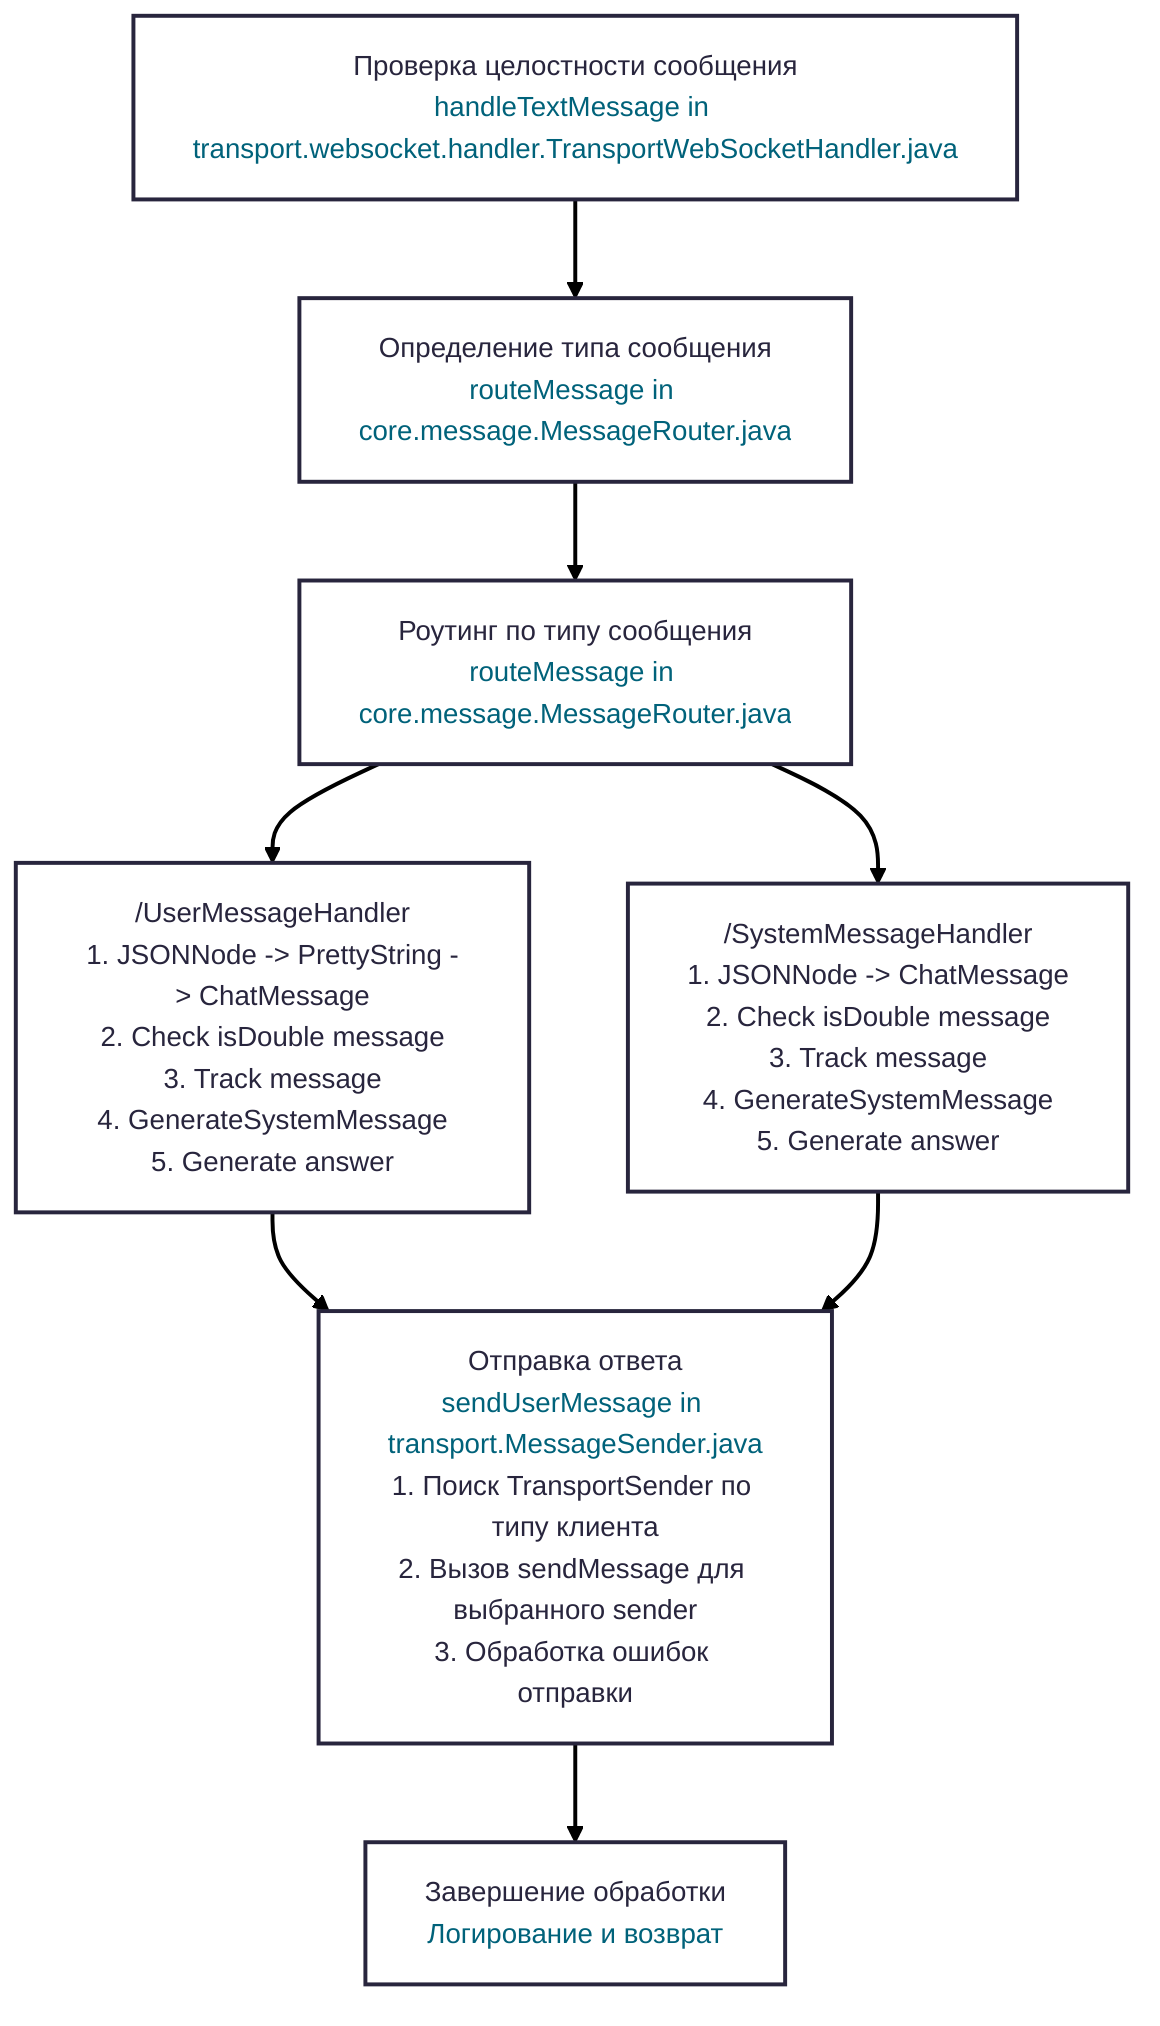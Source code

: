 ---
config:
  theme: redux
---
flowchart TD
n1["Проверка целостности сообщения<br><span style='color:#00627a'>handleTextMessage in transport.websocket.handler.TransportWebSocketHandler.java</span>"] --> n2["Определение типа сообщения<br><span style='color:#00627a'>routeMessage in core.message.MessageRouter.java</span>"]
    n2 --> n3["Роутинг по типу сообщения<br><span style='color:#00627a'>routeMessage in core.message.MessageRouter.java</span>"]
    n3 --> n4["/UserMessageHandler<br>1. JSONNode -> PrettyString -> ChatMessage<br>2. Check isDouble message<br>3. Track message<br>4. GenerateSystemMessage<br>5. Generate answer"]
    n3 --> n5["/SystemMessageHandler<br>1. JSONNode -> ChatMessage<br>2. Check isDouble message<br>3. Track message<br>4. GenerateSystemMessage<br>5. Generate answer"]
    n4 --> n6["Отправка ответа<br><span style='color:#00627a'>sendUserMessage in transport.MessageSender.java</span><br>1. Поиск TransportSender по типу клиента<br>2. Вызов sendMessage для выбранного sender<br>3. Обработка ошибок отправки"]
    n5 --> n6
    n6 --> n7["Завершение обработки<br><span style='color:#00627a'>Логирование и возврат</span>"]